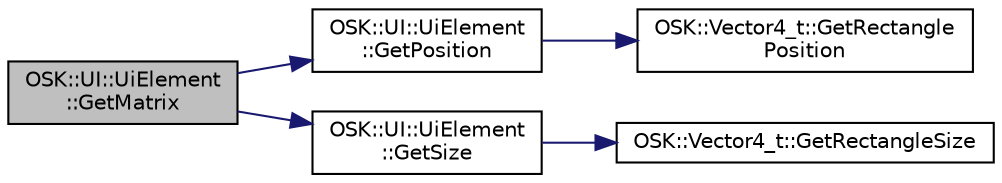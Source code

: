 digraph "OSK::UI::UiElement::GetMatrix"
{
 // LATEX_PDF_SIZE
  edge [fontname="Helvetica",fontsize="10",labelfontname="Helvetica",labelfontsize="10"];
  node [fontname="Helvetica",fontsize="10",shape=record];
  rankdir="LR";
  Node1 [label="OSK::UI::UiElement\l::GetMatrix",height=0.2,width=0.4,color="black", fillcolor="grey75", style="filled", fontcolor="black",tooltip=" "];
  Node1 -> Node2 [color="midnightblue",fontsize="10",style="solid",fontname="Helvetica"];
  Node2 [label="OSK::UI::UiElement\l::GetPosition",height=0.2,width=0.4,color="black", fillcolor="white", style="filled",URL="$class_o_s_k_1_1_u_i_1_1_ui_element.html#a149356f170eea74cf36060040320e7f4",tooltip="Devuelve la posición respecto al padre."];
  Node2 -> Node3 [color="midnightblue",fontsize="10",style="solid",fontname="Helvetica"];
  Node3 [label="OSK::Vector4_t::GetRectangle\lPosition",height=0.2,width=0.4,color="black", fillcolor="white", style="filled",URL="$class_o_s_k_1_1_vector4__t.html#a5e636ce8403b0b63545ffcb296381890",tooltip="Obtiene la posición del rectángulo (X, Y)."];
  Node1 -> Node4 [color="midnightblue",fontsize="10",style="solid",fontname="Helvetica"];
  Node4 [label="OSK::UI::UiElement\l::GetSize",height=0.2,width=0.4,color="black", fillcolor="white", style="filled",URL="$class_o_s_k_1_1_u_i_1_1_ui_element.html#a077cd1c33eebebc27c9b1091a8524d68",tooltip="Devuelve el tamaño respecto al padre."];
  Node4 -> Node5 [color="midnightblue",fontsize="10",style="solid",fontname="Helvetica"];
  Node5 [label="OSK::Vector4_t::GetRectangleSize",height=0.2,width=0.4,color="black", fillcolor="white", style="filled",URL="$class_o_s_k_1_1_vector4__t.html#a96bdc916373a99e5b58ad770fa9b271e",tooltip="Obtiene el tamaño del rectángulo (Z, W)."];
}
